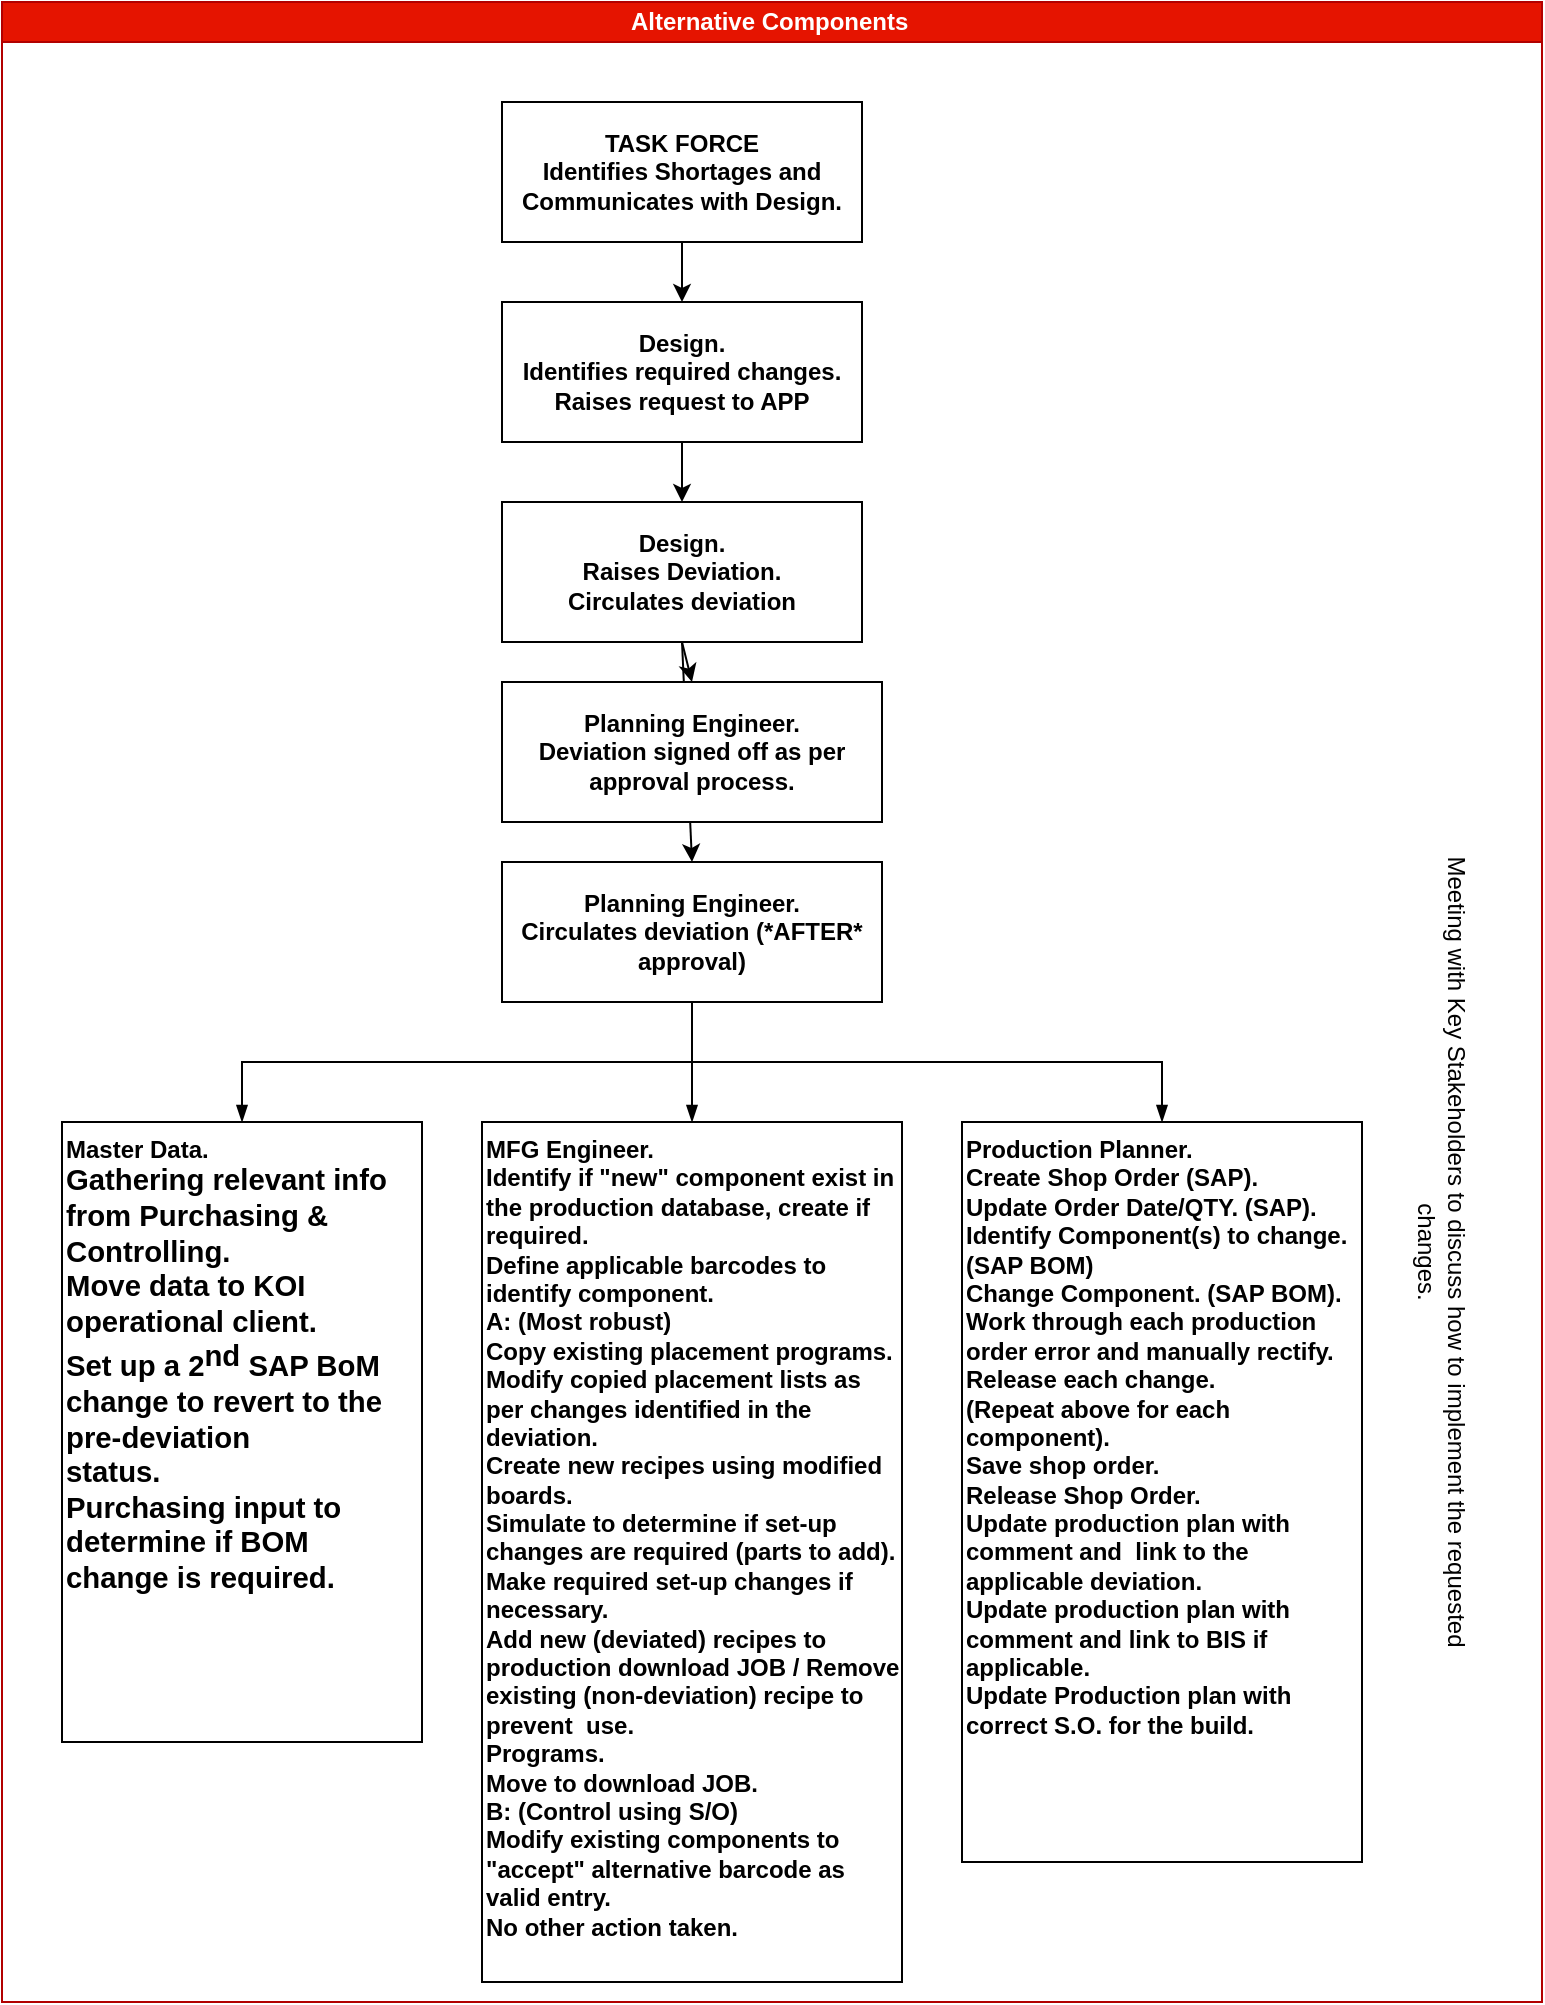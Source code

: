 <mxfile version="15.3.8" type="github">
  <diagram id="prtHgNgQTEPvFCAcTncT" name="Page-1">
    <mxGraphModel dx="1038" dy="547" grid="1" gridSize="10" guides="1" tooltips="1" connect="1" arrows="1" fold="1" page="1" pageScale="1" pageWidth="827" pageHeight="1169" math="0" shadow="0">
      <root>
        <mxCell id="0" />
        <mxCell id="1" parent="0" />
        <mxCell id="dNxyNK7c78bLwvsdeMH5-11" value="Alternative Components&amp;nbsp;" style="swimlane;html=1;startSize=20;horizontal=1;containerType=tree;glass=0;align=center;fillColor=#e51400;strokeColor=#B20000;fontColor=#ffffff;" parent="1" vertex="1">
          <mxGeometry x="40" y="40" width="770" height="1000" as="geometry" />
        </mxCell>
        <UserObject label="Planning Engineer.&lt;br&gt;Circulates deviation (*AFTER* approval)" name="Tessa Miller" position="CFO" location="Office 1" email="me@example.com" placeholders="1" id="dNxyNK7c78bLwvsdeMH5-12">
          <mxCell style="label;whiteSpace=wrap;html=1;rounded=0;glass=0;treeMoving=1;treeFolding=1;align=center;spacingLeft=0;" parent="dNxyNK7c78bLwvsdeMH5-11" vertex="1">
            <mxGeometry x="250" y="430" width="190" height="70" as="geometry" />
          </mxCell>
        </UserObject>
        <mxCell id="dNxyNK7c78bLwvsdeMH5-13" value="" style="endArrow=blockThin;endFill=1;fontSize=11;edgeStyle=elbowEdgeStyle;elbow=vertical;rounded=0;" parent="dNxyNK7c78bLwvsdeMH5-11" source="dNxyNK7c78bLwvsdeMH5-12" target="dNxyNK7c78bLwvsdeMH5-14" edge="1">
          <mxGeometry relative="1" as="geometry" />
        </mxCell>
        <UserObject label="Master Data.&lt;br&gt;&lt;span style=&quot;font-size: 11pt ; font-family: &amp;#34;calibri&amp;#34; , sans-serif&quot;&gt;Gathering relevant info from Purchasing &amp;amp; Controlling.&lt;br&gt;Move data to&amp;nbsp;&lt;/span&gt;&lt;span style=&quot;font-size: 11pt ; font-family: &amp;#34;calibri&amp;#34; , sans-serif&quot;&gt;KOI operational client.&amp;nbsp;&lt;/span&gt;&lt;span style=&quot;font-size: 11pt ; font-family: &amp;#34;calibri&amp;#34; , sans-serif&quot;&gt;&lt;br&gt;&lt;/span&gt;&lt;font face=&quot;calibri, sans-serif&quot;&gt;&lt;span style=&quot;font-size: 11pt&quot;&gt;Set up a 2&lt;/span&gt;&lt;/font&gt;&lt;sup style=&quot;font-family: &amp;#34;calibri&amp;#34; , sans-serif ; font-size: 11pt&quot;&gt;nd&lt;/sup&gt;&lt;font face=&quot;calibri, sans-serif&quot;&gt;&lt;span style=&quot;font-size: 11pt&quot;&gt; SAP BoM change to revert to the pre-deviation&lt;/span&gt;&lt;/font&gt;&lt;br&gt;&lt;font face=&quot;calibri, sans-serif&quot;&gt;&lt;span style=&quot;font-size: 11pt&quot;&gt;status.&lt;/span&gt;&lt;/font&gt;&lt;br&gt;&lt;font face=&quot;calibri, sans-serif&quot;&gt;&lt;span style=&quot;font-size: 11pt&quot;&gt;Purchasing input to determine if BOM &lt;/span&gt;&lt;span style=&quot;font-size: 14.667px&quot;&gt;change&lt;/span&gt;&lt;span style=&quot;font-size: 11pt&quot;&gt;&amp;nbsp;is required.&lt;/span&gt;&lt;/font&gt;" name="Edward Morrison" position="Brand Manager" location="Office 2" email="me@example.com" placeholders="1" id="dNxyNK7c78bLwvsdeMH5-14">
          <mxCell style="label;whiteSpace=wrap;html=1;rounded=0;glass=0;treeFolding=1;treeMoving=1;align=left;spacingLeft=0;verticalAlign=top;" parent="dNxyNK7c78bLwvsdeMH5-11" vertex="1">
            <mxGeometry x="30" y="560" width="180" height="310" as="geometry" />
          </mxCell>
        </UserObject>
        <mxCell id="dNxyNK7c78bLwvsdeMH5-15" value="" style="endArrow=blockThin;endFill=1;fontSize=11;edgeStyle=elbowEdgeStyle;elbow=vertical;rounded=0;" parent="dNxyNK7c78bLwvsdeMH5-11" source="dNxyNK7c78bLwvsdeMH5-12" target="dNxyNK7c78bLwvsdeMH5-16" edge="1">
          <mxGeometry relative="1" as="geometry" />
        </mxCell>
        <UserObject label="MFG Engineer.&lt;br&gt;Identify if &quot;new&quot; component exist in the production database, create if required.&lt;br&gt;Define applicable barcodes to identify component.&lt;br&gt;A: (Most robust)&lt;br&gt;Copy existing placement programs.&lt;br&gt;Modify copied placement lists as per changes identified in the deviation.&lt;br&gt;Create new recipes using modified boards.&lt;br&gt;Simulate to determine if set-up changes are required (parts to add).&lt;br&gt;Make required set-up changes if necessary.&lt;br&gt;Add new (deviated) recipes to production download JOB / Remove existing (non-deviation) recipe to prevent&amp;nbsp; use.&lt;br&gt;Programs.&lt;br&gt;&lt;div&gt;&lt;span&gt;Move to download JOB.&lt;/span&gt;&lt;/div&gt;&lt;div&gt;&lt;span&gt;B: (Control using S/O)&lt;/span&gt;&lt;/div&gt;&lt;div&gt;&lt;span&gt;Modify existing&amp;nbsp;components&amp;nbsp;to &quot;accept&quot; alternative barcode as valid entry.&lt;/span&gt;&lt;/div&gt;&lt;div&gt;&lt;span&gt;No other action taken.&lt;/span&gt;&lt;/div&gt;&lt;div&gt;&lt;span&gt;&lt;br&gt;&lt;/span&gt;&lt;/div&gt;" name="Evan Valet" position="HR Director" location="Office 4" email="me@example.com" placeholders="1" id="dNxyNK7c78bLwvsdeMH5-16">
          <mxCell style="label;whiteSpace=wrap;html=1;rounded=0;glass=0;treeFolding=1;treeMoving=1;spacingLeft=0;align=left;verticalAlign=top;" parent="dNxyNK7c78bLwvsdeMH5-11" vertex="1">
            <mxGeometry x="240" y="560" width="210" height="430" as="geometry" />
          </mxCell>
        </UserObject>
        <mxCell id="dNxyNK7c78bLwvsdeMH5-17" value="" style="endArrow=blockThin;endFill=1;fontSize=11;edgeStyle=elbowEdgeStyle;elbow=vertical;rounded=0;" parent="dNxyNK7c78bLwvsdeMH5-11" source="dNxyNK7c78bLwvsdeMH5-12" target="dNxyNK7c78bLwvsdeMH5-18" edge="1">
          <mxGeometry relative="1" as="geometry" />
        </mxCell>
        <UserObject label="&lt;div&gt;&lt;span&gt;Production Planner.&lt;/span&gt;&lt;/div&gt;&lt;div&gt;&lt;span&gt;Create Shop Order (SAP).&lt;/span&gt;&lt;/div&gt;&lt;div&gt;&lt;span&gt;Update Order Date/QTY. (SAP).&lt;/span&gt;&lt;/div&gt;&lt;div&gt;&lt;span&gt;Identify Component(s) to change.(SAP BOM)&lt;/span&gt;&lt;/div&gt;&lt;div&gt;&lt;span&gt;Change Component. (SAP BOM).&lt;/span&gt;&lt;/div&gt;&lt;div&gt;Work through each production order error and manually rectify.&lt;/div&gt;&lt;div&gt;Release each change.&lt;/div&gt;&lt;div&gt;(Repeat above for each component).&lt;/div&gt;&lt;div&gt;Save shop order.&lt;/div&gt;&lt;div&gt;Release Shop Order.&lt;/div&gt;&lt;div&gt;Update production plan with comment and&amp;nbsp; link to the applicable deviation.&lt;/div&gt;&lt;div&gt;Update production plan with comment and link to BIS if applicable.&lt;/div&gt;&lt;div&gt;Update Production plan with correct S.O. for the build.&lt;/div&gt;&lt;div&gt;&lt;br&gt;&lt;/div&gt;&lt;div&gt;&lt;span&gt;&lt;br&gt;&lt;/span&gt;&lt;/div&gt;&lt;div&gt;&lt;span&gt;&lt;br&gt;&lt;/span&gt;&lt;/div&gt;&lt;div&gt;&lt;span&gt;&lt;br&gt;&lt;/span&gt;&lt;/div&gt;" name="Alison Donovan" position="System Admin" location="Office 3" email="me@example.com" placeholders="1" id="dNxyNK7c78bLwvsdeMH5-18">
          <mxCell style="label;whiteSpace=wrap;html=1;rounded=0;glass=0;align=left;spacingLeft=0;verticalAlign=top;" parent="dNxyNK7c78bLwvsdeMH5-11" vertex="1">
            <mxGeometry x="480" y="560" width="200" height="370" as="geometry" />
          </mxCell>
        </UserObject>
        <UserObject label="Design.&lt;br&gt;Raises Deviation.&lt;br&gt;Circulates deviation" name="Tessa Miller" position="CFO" location="Office 1" email="me@example.com" placeholders="1" id="MjClccZMk18TQqdO_Fq8-1">
          <mxCell style="label;whiteSpace=wrap;html=1;rounded=0;glass=0;treeMoving=1;treeFolding=1;align=center;spacingLeft=0;" parent="dNxyNK7c78bLwvsdeMH5-11" vertex="1">
            <mxGeometry x="250" y="250" width="180" height="70" as="geometry" />
          </mxCell>
        </UserObject>
        <UserObject label="Design.&lt;br&gt;Identifies required changes.&lt;br&gt;Raises request to APP" name="Tessa Miller" position="CFO" location="Office 1" email="me@example.com" placeholders="1" id="MjClccZMk18TQqdO_Fq8-3">
          <mxCell style="label;whiteSpace=wrap;html=1;rounded=0;glass=0;treeMoving=1;treeFolding=1;spacingLeft=0;align=center;" parent="dNxyNK7c78bLwvsdeMH5-11" vertex="1">
            <mxGeometry x="250" y="150" width="180" height="70" as="geometry" />
          </mxCell>
        </UserObject>
        <mxCell id="MjClccZMk18TQqdO_Fq8-2" value="Meeting with Key Stakeholders to discuss how to implement the requested changes." style="text;html=1;strokeColor=none;fillColor=none;align=center;verticalAlign=middle;whiteSpace=wrap;rounded=0;hachureGap=4;pointerEvents=0;rotation=90;" parent="dNxyNK7c78bLwvsdeMH5-11" vertex="1">
          <mxGeometry x="520" y="590" width="400" height="70" as="geometry" />
        </mxCell>
        <UserObject label="TASK FORCE&lt;br&gt;Identifies Shortages and&lt;br&gt;Communicates with Design." name="Tessa Miller" position="CFO" location="Office 1" email="me@example.com" placeholders="1" id="MjClccZMk18TQqdO_Fq8-4">
          <mxCell style="label;whiteSpace=wrap;html=1;rounded=0;glass=0;treeMoving=1;treeFolding=1;align=center;spacingLeft=0;" parent="dNxyNK7c78bLwvsdeMH5-11" vertex="1">
            <mxGeometry x="250" y="50" width="180" height="70" as="geometry" />
          </mxCell>
        </UserObject>
        <mxCell id="es1huuqaGist6g62GL2a-1" value="" style="endArrow=classic;html=1;exitX=0.5;exitY=1;exitDx=0;exitDy=0;entryX=0.5;entryY=0;entryDx=0;entryDy=0;" parent="dNxyNK7c78bLwvsdeMH5-11" source="MjClccZMk18TQqdO_Fq8-4" target="MjClccZMk18TQqdO_Fq8-3" edge="1">
          <mxGeometry width="50" height="50" relative="1" as="geometry">
            <mxPoint x="350" y="260" as="sourcePoint" />
            <mxPoint x="400" y="210" as="targetPoint" />
          </mxGeometry>
        </mxCell>
        <mxCell id="es1huuqaGist6g62GL2a-2" value="" style="endArrow=classic;html=1;exitX=0.5;exitY=1;exitDx=0;exitDy=0;entryX=0.5;entryY=0;entryDx=0;entryDy=0;" parent="dNxyNK7c78bLwvsdeMH5-11" source="MjClccZMk18TQqdO_Fq8-3" target="MjClccZMk18TQqdO_Fq8-1" edge="1">
          <mxGeometry width="50" height="50" relative="1" as="geometry">
            <mxPoint x="350" y="260" as="sourcePoint" />
            <mxPoint x="400" y="210" as="targetPoint" />
          </mxGeometry>
        </mxCell>
        <mxCell id="es1huuqaGist6g62GL2a-4" value="" style="endArrow=classic;html=1;exitX=0.5;exitY=1;exitDx=0;exitDy=0;entryX=0.5;entryY=0;entryDx=0;entryDy=0;" parent="dNxyNK7c78bLwvsdeMH5-11" source="MjClccZMk18TQqdO_Fq8-1" target="dNxyNK7c78bLwvsdeMH5-12" edge="1">
          <mxGeometry width="50" height="50" relative="1" as="geometry">
            <mxPoint x="350" y="400" as="sourcePoint" />
            <mxPoint x="340.5" y="351.8" as="targetPoint" />
          </mxGeometry>
        </mxCell>
        <UserObject label="Planning Engineer.&lt;br&gt;Deviation signed off as per approval process." name="Tessa Miller" position="CFO" location="Office 1" email="me@example.com" placeholders="1" id="haE7o8mUCu6ldyy6o2zC-1">
          <mxCell style="label;whiteSpace=wrap;html=1;rounded=0;glass=0;treeMoving=1;treeFolding=1;align=center;spacingLeft=0;" vertex="1" parent="dNxyNK7c78bLwvsdeMH5-11">
            <mxGeometry x="250" y="340" width="190" height="70" as="geometry" />
          </mxCell>
        </UserObject>
        <mxCell id="haE7o8mUCu6ldyy6o2zC-2" value="" style="endArrow=classic;html=1;exitX=0.5;exitY=1;exitDx=0;exitDy=0;entryX=0.5;entryY=0;entryDx=0;entryDy=0;" edge="1" parent="dNxyNK7c78bLwvsdeMH5-11" source="MjClccZMk18TQqdO_Fq8-1" target="haE7o8mUCu6ldyy6o2zC-1">
          <mxGeometry width="50" height="50" relative="1" as="geometry">
            <mxPoint x="340" y="320" as="sourcePoint" />
            <mxPoint x="345" y="430" as="targetPoint" />
          </mxGeometry>
        </mxCell>
      </root>
    </mxGraphModel>
  </diagram>
</mxfile>
